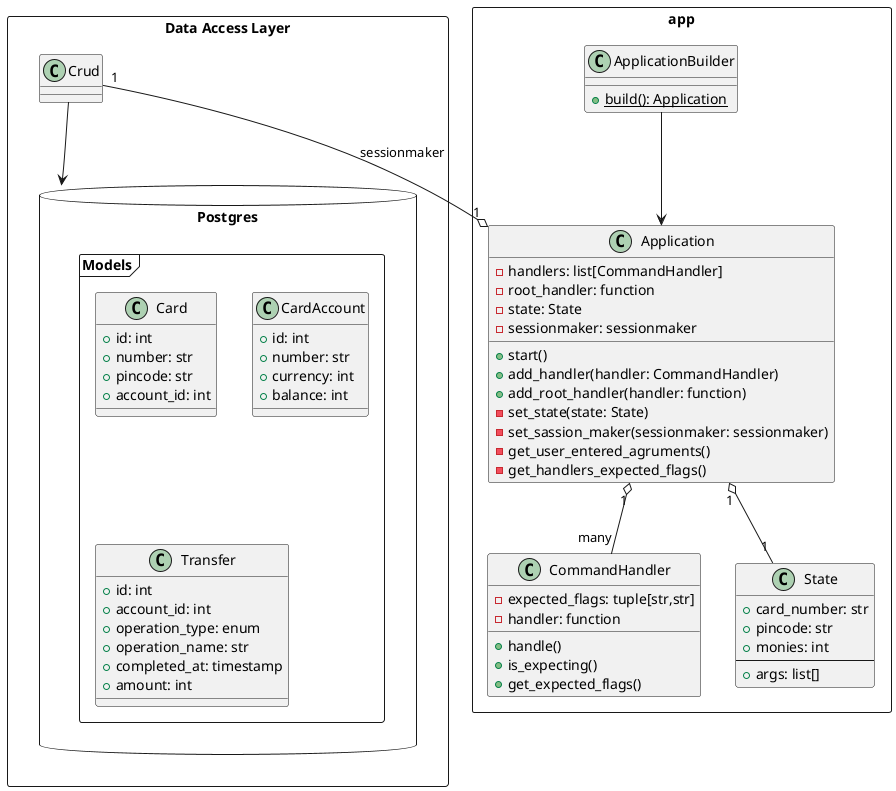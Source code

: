 @startuml Classes Diagram


package app <<Rectangle>> {
 class Application {
  -handlers: list[CommandHandler]
  -root_handler: function
  -state: State
  -sessionmaker: sessionmaker
  +start()
  +add_handler(handler: CommandHandler)
  +add_root_handler(handler: function)
  -set_state(state: State)
  -set_sassion_maker(sessionmaker: sessionmaker)
  -get_user_entered_agruments()
  -get_handlers_expected_flags()
 }

 class ApplicationBuilder {
  {static} +build(): Application
 }

 class CommandHandler {
  -expected_flags: tuple[str,str]
  -handler: function

  +handle()
  +is_expecting()
  +get_expected_flags()
 }

 class State {
  +card_number: str
  +pincode: str
  +monies: int
  --
  +args: list[]
 }

 ApplicationBuilder --> Application
 Application "1" o-- "many" CommandHandler
 Application "1" o-- "1" State
}

package "Data Access Layer" <<Rectangle>>{
 class Crud

 database Postgres {
  frame Models {
   class Card {
    +id: int
    +number: str
    +pincode: str
    +account_id: int
   }

   class CardAccount {
    +id: int
    +number: str
    +currency: int
    +balance: int
   }

   class Transfer {
    +id: int
    +account_id: int
    +operation_type: enum
    +operation_name: str
    +completed_at: timestamp
    +amount: int
   }
  }
 }
 Crud --> Postgres
}

Crud "1" --o "1" Application : sessionmaker

@enduml
